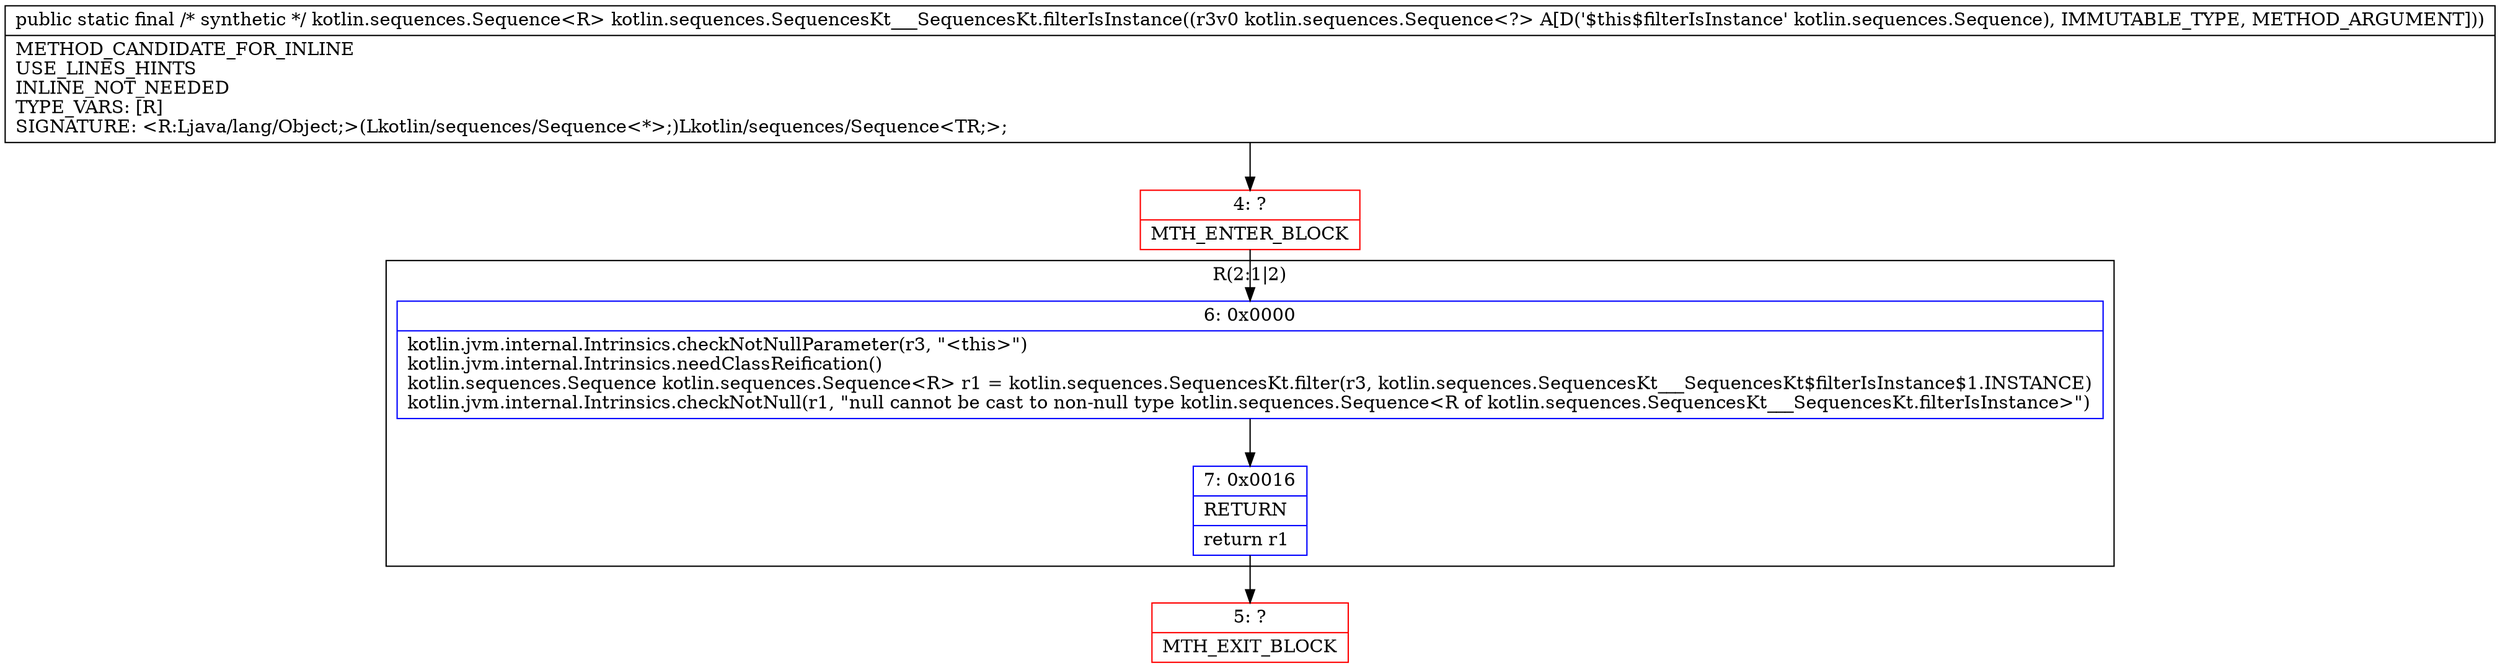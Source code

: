 digraph "CFG forkotlin.sequences.SequencesKt___SequencesKt.filterIsInstance(Lkotlin\/sequences\/Sequence;)Lkotlin\/sequences\/Sequence;" {
subgraph cluster_Region_1088320205 {
label = "R(2:1|2)";
node [shape=record,color=blue];
Node_6 [shape=record,label="{6\:\ 0x0000|kotlin.jvm.internal.Intrinsics.checkNotNullParameter(r3, \"\<this\>\")\lkotlin.jvm.internal.Intrinsics.needClassReification()\lkotlin.sequences.Sequence kotlin.sequences.Sequence\<R\> r1 = kotlin.sequences.SequencesKt.filter(r3, kotlin.sequences.SequencesKt___SequencesKt$filterIsInstance$1.INSTANCE)\lkotlin.jvm.internal.Intrinsics.checkNotNull(r1, \"null cannot be cast to non\-null type kotlin.sequences.Sequence\<R of kotlin.sequences.SequencesKt___SequencesKt.filterIsInstance\>\")\l}"];
Node_7 [shape=record,label="{7\:\ 0x0016|RETURN\l|return r1\l}"];
}
Node_4 [shape=record,color=red,label="{4\:\ ?|MTH_ENTER_BLOCK\l}"];
Node_5 [shape=record,color=red,label="{5\:\ ?|MTH_EXIT_BLOCK\l}"];
MethodNode[shape=record,label="{public static final \/* synthetic *\/ kotlin.sequences.Sequence\<R\> kotlin.sequences.SequencesKt___SequencesKt.filterIsInstance((r3v0 kotlin.sequences.Sequence\<?\> A[D('$this$filterIsInstance' kotlin.sequences.Sequence), IMMUTABLE_TYPE, METHOD_ARGUMENT]))  | METHOD_CANDIDATE_FOR_INLINE\lUSE_LINES_HINTS\lINLINE_NOT_NEEDED\lTYPE_VARS: [R]\lSIGNATURE: \<R:Ljava\/lang\/Object;\>(Lkotlin\/sequences\/Sequence\<*\>;)Lkotlin\/sequences\/Sequence\<TR;\>;\l}"];
MethodNode -> Node_4;Node_6 -> Node_7;
Node_7 -> Node_5;
Node_4 -> Node_6;
}

